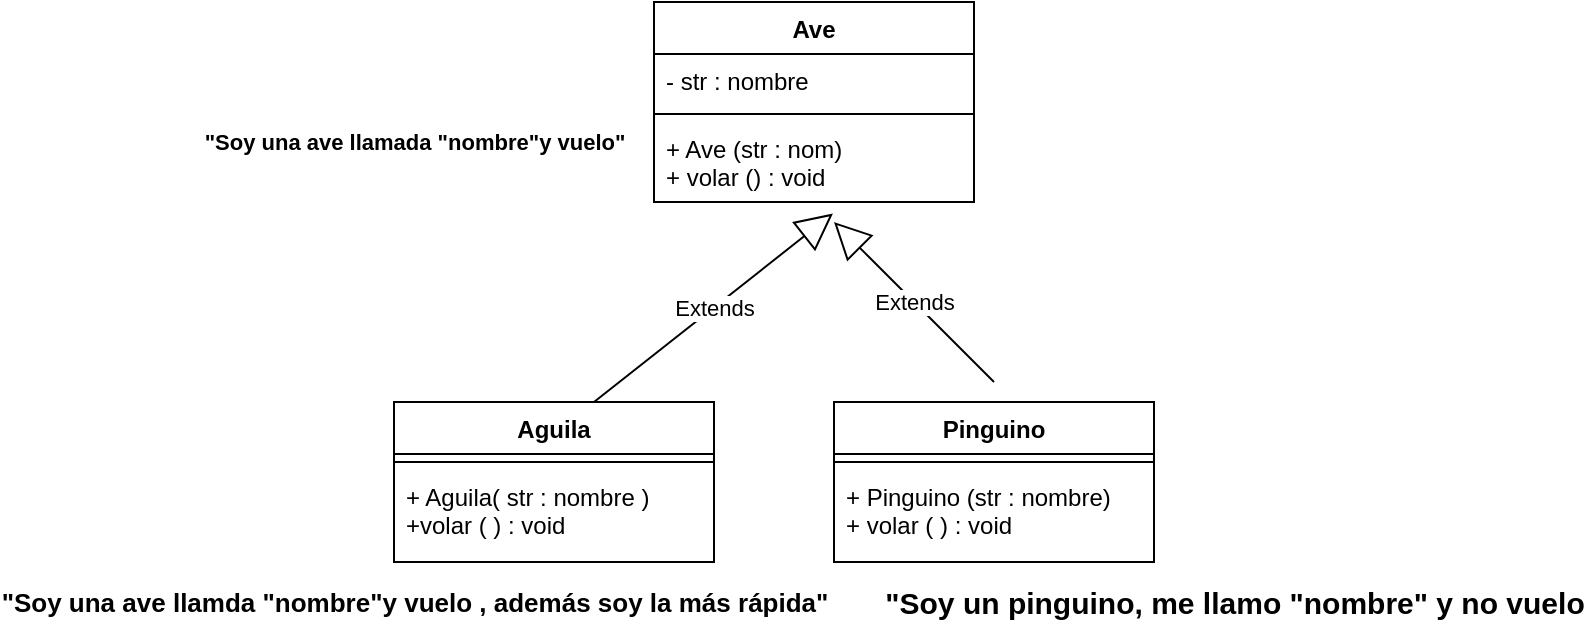 <mxfile>
    <diagram id="u2CZJxwCf5U1gRi_77T5" name="Page-1">
        <mxGraphModel dx="1698" dy="350" grid="1" gridSize="10" guides="1" tooltips="1" connect="1" arrows="1" fold="1" page="1" pageScale="1" pageWidth="850" pageHeight="1100" math="0" shadow="0">
            <root>
                <mxCell id="0"/>
                <mxCell id="1" parent="0"/>
                <mxCell id="2" value="Ave" style="swimlane;fontStyle=1;align=center;verticalAlign=top;childLayout=stackLayout;horizontal=1;startSize=26;horizontalStack=0;resizeParent=1;resizeParentMax=0;resizeLast=0;collapsible=1;marginBottom=0;" parent="1" vertex="1">
                    <mxGeometry x="320" y="40" width="160" height="100" as="geometry"/>
                </mxCell>
                <mxCell id="3" value="- str : nombre" style="text;strokeColor=none;fillColor=none;align=left;verticalAlign=top;spacingLeft=4;spacingRight=4;overflow=hidden;rotatable=0;points=[[0,0.5],[1,0.5]];portConstraint=eastwest;" parent="2" vertex="1">
                    <mxGeometry y="26" width="160" height="26" as="geometry"/>
                </mxCell>
                <mxCell id="4" value="" style="line;strokeWidth=1;fillColor=none;align=left;verticalAlign=middle;spacingTop=-1;spacingLeft=3;spacingRight=3;rotatable=0;labelPosition=right;points=[];portConstraint=eastwest;strokeColor=inherit;" parent="2" vertex="1">
                    <mxGeometry y="52" width="160" height="8" as="geometry"/>
                </mxCell>
                <mxCell id="5" value="+ Ave (str : nom)&#10;+ volar () : void" style="text;strokeColor=none;fillColor=none;align=left;verticalAlign=top;spacingLeft=4;spacingRight=4;overflow=hidden;rotatable=0;points=[[0,0.5],[1,0.5]];portConstraint=eastwest;" parent="2" vertex="1">
                    <mxGeometry y="60" width="160" height="40" as="geometry"/>
                </mxCell>
                <mxCell id="6" value="Extends" style="endArrow=block;endSize=16;endFill=0;html=1;entryX=0.559;entryY=1.145;entryDx=0;entryDy=0;entryPerimeter=0;" parent="1" target="5" edge="1">
                    <mxGeometry width="160" relative="1" as="geometry">
                        <mxPoint x="290" y="240" as="sourcePoint"/>
                        <mxPoint x="490" y="230" as="targetPoint"/>
                    </mxGeometry>
                </mxCell>
                <mxCell id="7" value="Aguila" style="swimlane;fontStyle=1;align=center;verticalAlign=top;childLayout=stackLayout;horizontal=1;startSize=26;horizontalStack=0;resizeParent=1;resizeParentMax=0;resizeLast=0;collapsible=1;marginBottom=0;" parent="1" vertex="1">
                    <mxGeometry x="190" y="240" width="160" height="80" as="geometry"/>
                </mxCell>
                <mxCell id="9" value="" style="line;strokeWidth=1;fillColor=none;align=left;verticalAlign=middle;spacingTop=-1;spacingLeft=3;spacingRight=3;rotatable=0;labelPosition=right;points=[];portConstraint=eastwest;strokeColor=inherit;" parent="7" vertex="1">
                    <mxGeometry y="26" width="160" height="8" as="geometry"/>
                </mxCell>
                <mxCell id="10" value="+ Aguila( str : nombre )&#10;+volar ( ) : void" style="text;strokeColor=none;fillColor=none;align=left;verticalAlign=top;spacingLeft=4;spacingRight=4;overflow=hidden;rotatable=0;points=[[0,0.5],[1,0.5]];portConstraint=eastwest;" parent="7" vertex="1">
                    <mxGeometry y="34" width="160" height="46" as="geometry"/>
                </mxCell>
                <mxCell id="11" value="Extends" style="endArrow=block;endSize=16;endFill=0;html=1;" parent="1" edge="1">
                    <mxGeometry width="160" relative="1" as="geometry">
                        <mxPoint x="490" y="230" as="sourcePoint"/>
                        <mxPoint x="410" y="150" as="targetPoint"/>
                    </mxGeometry>
                </mxCell>
                <mxCell id="12" value="Pinguino" style="swimlane;fontStyle=1;align=center;verticalAlign=top;childLayout=stackLayout;horizontal=1;startSize=26;horizontalStack=0;resizeParent=1;resizeParentMax=0;resizeLast=0;collapsible=1;marginBottom=0;" parent="1" vertex="1">
                    <mxGeometry x="410" y="240" width="160" height="80" as="geometry"/>
                </mxCell>
                <mxCell id="14" value="" style="line;strokeWidth=1;fillColor=none;align=left;verticalAlign=middle;spacingTop=-1;spacingLeft=3;spacingRight=3;rotatable=0;labelPosition=right;points=[];portConstraint=eastwest;strokeColor=inherit;" parent="12" vertex="1">
                    <mxGeometry y="26" width="160" height="8" as="geometry"/>
                </mxCell>
                <mxCell id="15" value="+ Pinguino (str : nombre)&#10;+ volar ( ) : void" style="text;strokeColor=none;fillColor=none;align=left;verticalAlign=top;spacingLeft=4;spacingRight=4;overflow=hidden;rotatable=0;points=[[0,0.5],[1,0.5]];portConstraint=eastwest;" parent="12" vertex="1">
                    <mxGeometry y="34" width="160" height="46" as="geometry"/>
                </mxCell>
                <mxCell id="16" value="&quot;Soy una ave llamada &quot;nombre&quot;y vuelo&quot;" style="text;strokeColor=none;fillColor=none;html=1;fontSize=11;fontStyle=1;verticalAlign=middle;align=center;" parent="1" vertex="1">
                    <mxGeometry x="150" y="90" width="100" height="40" as="geometry"/>
                </mxCell>
                <mxCell id="17" value="&quot;Soy una ave llamda &quot;nombre&quot;y vuelo , además soy la más rápida&quot;" style="text;strokeColor=none;fillColor=none;html=1;fontSize=13;fontStyle=1;verticalAlign=middle;align=center;" parent="1" vertex="1">
                    <mxGeometry x="150" y="320" width="100" height="40" as="geometry"/>
                </mxCell>
                <mxCell id="18" value="&quot;Soy un pinguino, me llamo &quot;nombre&quot; y no vuelo" style="text;strokeColor=none;fillColor=none;html=1;fontSize=15;fontStyle=1;verticalAlign=middle;align=center;" parent="1" vertex="1">
                    <mxGeometry x="560" y="320" width="100" height="40" as="geometry"/>
                </mxCell>
            </root>
        </mxGraphModel>
    </diagram>
</mxfile>